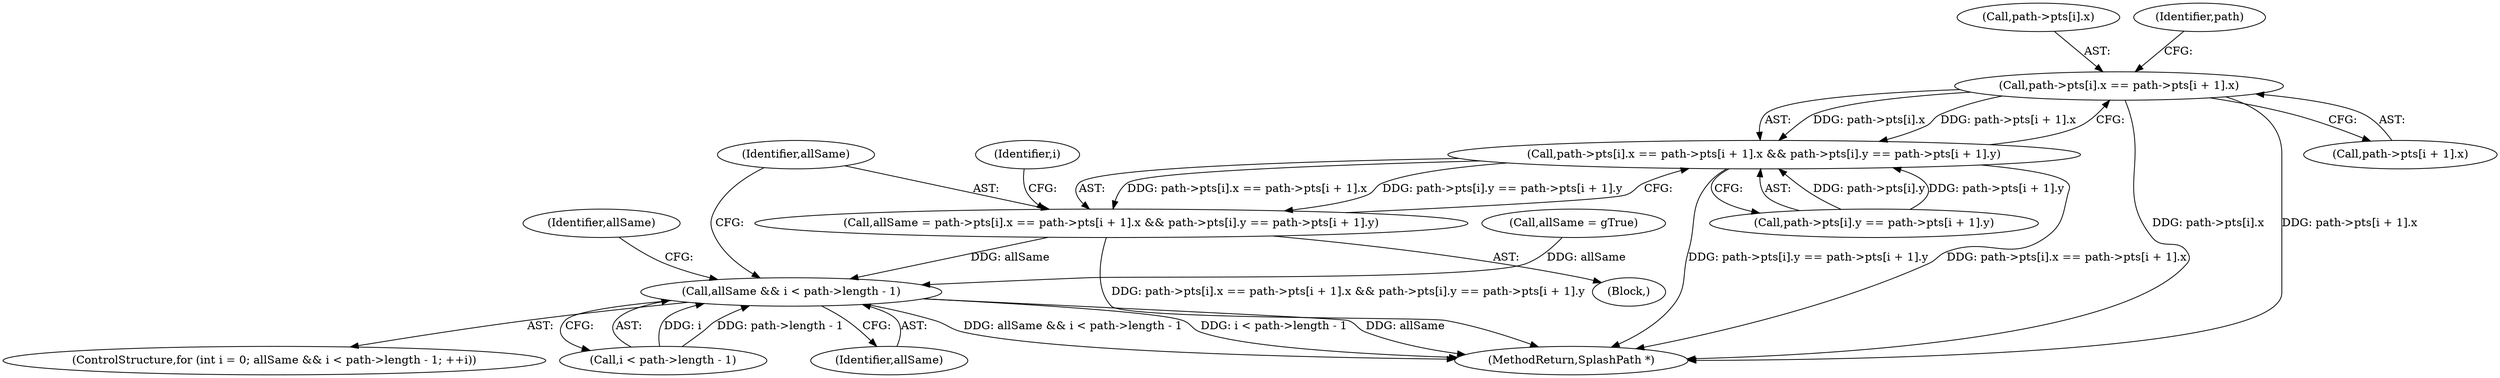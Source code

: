 digraph "0_poppler_8b6dc55e530b2f5ede6b9dfb64aafdd1d5836492@array" {
"1000476" [label="(Call,path->pts[i].x == path->pts[i + 1].x)"];
"1000475" [label="(Call,path->pts[i].x == path->pts[i + 1].x && path->pts[i].y == path->pts[i + 1].y)"];
"1000473" [label="(Call,allSame = path->pts[i].x == path->pts[i + 1].x && path->pts[i].y == path->pts[i + 1].y)"];
"1000461" [label="(Call,allSame && i < path->length - 1)"];
"1000456" [label="(ControlStructure,for (int i = 0; allSame && i < path->length - 1; ++i))"];
"1000493" [label="(Call,path->pts[i].y == path->pts[i + 1].y)"];
"1000539" [label="(MethodReturn,SplashPath *)"];
"1000472" [label="(Block,)"];
"1000463" [label="(Call,i < path->length - 1)"];
"1000511" [label="(Identifier,allSame)"];
"1000484" [label="(Call,path->pts[i + 1].x)"];
"1000477" [label="(Call,path->pts[i].x)"];
"1000474" [label="(Identifier,allSame)"];
"1000461" [label="(Call,allSame && i < path->length - 1)"];
"1000462" [label="(Identifier,allSame)"];
"1000476" [label="(Call,path->pts[i].x == path->pts[i + 1].x)"];
"1000471" [label="(Identifier,i)"];
"1000473" [label="(Call,allSame = path->pts[i].x == path->pts[i + 1].x && path->pts[i].y == path->pts[i + 1].y)"];
"1000453" [label="(Call,allSame = gTrue)"];
"1000497" [label="(Identifier,path)"];
"1000475" [label="(Call,path->pts[i].x == path->pts[i + 1].x && path->pts[i].y == path->pts[i + 1].y)"];
"1000476" -> "1000475"  [label="AST: "];
"1000476" -> "1000484"  [label="CFG: "];
"1000477" -> "1000476"  [label="AST: "];
"1000484" -> "1000476"  [label="AST: "];
"1000497" -> "1000476"  [label="CFG: "];
"1000475" -> "1000476"  [label="CFG: "];
"1000476" -> "1000539"  [label="DDG: path->pts[i].x"];
"1000476" -> "1000539"  [label="DDG: path->pts[i + 1].x"];
"1000476" -> "1000475"  [label="DDG: path->pts[i].x"];
"1000476" -> "1000475"  [label="DDG: path->pts[i + 1].x"];
"1000475" -> "1000473"  [label="AST: "];
"1000475" -> "1000493"  [label="CFG: "];
"1000493" -> "1000475"  [label="AST: "];
"1000473" -> "1000475"  [label="CFG: "];
"1000475" -> "1000539"  [label="DDG: path->pts[i].y == path->pts[i + 1].y"];
"1000475" -> "1000539"  [label="DDG: path->pts[i].x == path->pts[i + 1].x"];
"1000475" -> "1000473"  [label="DDG: path->pts[i].x == path->pts[i + 1].x"];
"1000475" -> "1000473"  [label="DDG: path->pts[i].y == path->pts[i + 1].y"];
"1000493" -> "1000475"  [label="DDG: path->pts[i].y"];
"1000493" -> "1000475"  [label="DDG: path->pts[i + 1].y"];
"1000473" -> "1000472"  [label="AST: "];
"1000474" -> "1000473"  [label="AST: "];
"1000471" -> "1000473"  [label="CFG: "];
"1000473" -> "1000539"  [label="DDG: path->pts[i].x == path->pts[i + 1].x && path->pts[i].y == path->pts[i + 1].y"];
"1000473" -> "1000461"  [label="DDG: allSame"];
"1000461" -> "1000456"  [label="AST: "];
"1000461" -> "1000462"  [label="CFG: "];
"1000461" -> "1000463"  [label="CFG: "];
"1000462" -> "1000461"  [label="AST: "];
"1000463" -> "1000461"  [label="AST: "];
"1000474" -> "1000461"  [label="CFG: "];
"1000511" -> "1000461"  [label="CFG: "];
"1000461" -> "1000539"  [label="DDG: allSame && i < path->length - 1"];
"1000461" -> "1000539"  [label="DDG: i < path->length - 1"];
"1000461" -> "1000539"  [label="DDG: allSame"];
"1000453" -> "1000461"  [label="DDG: allSame"];
"1000463" -> "1000461"  [label="DDG: i"];
"1000463" -> "1000461"  [label="DDG: path->length - 1"];
}
